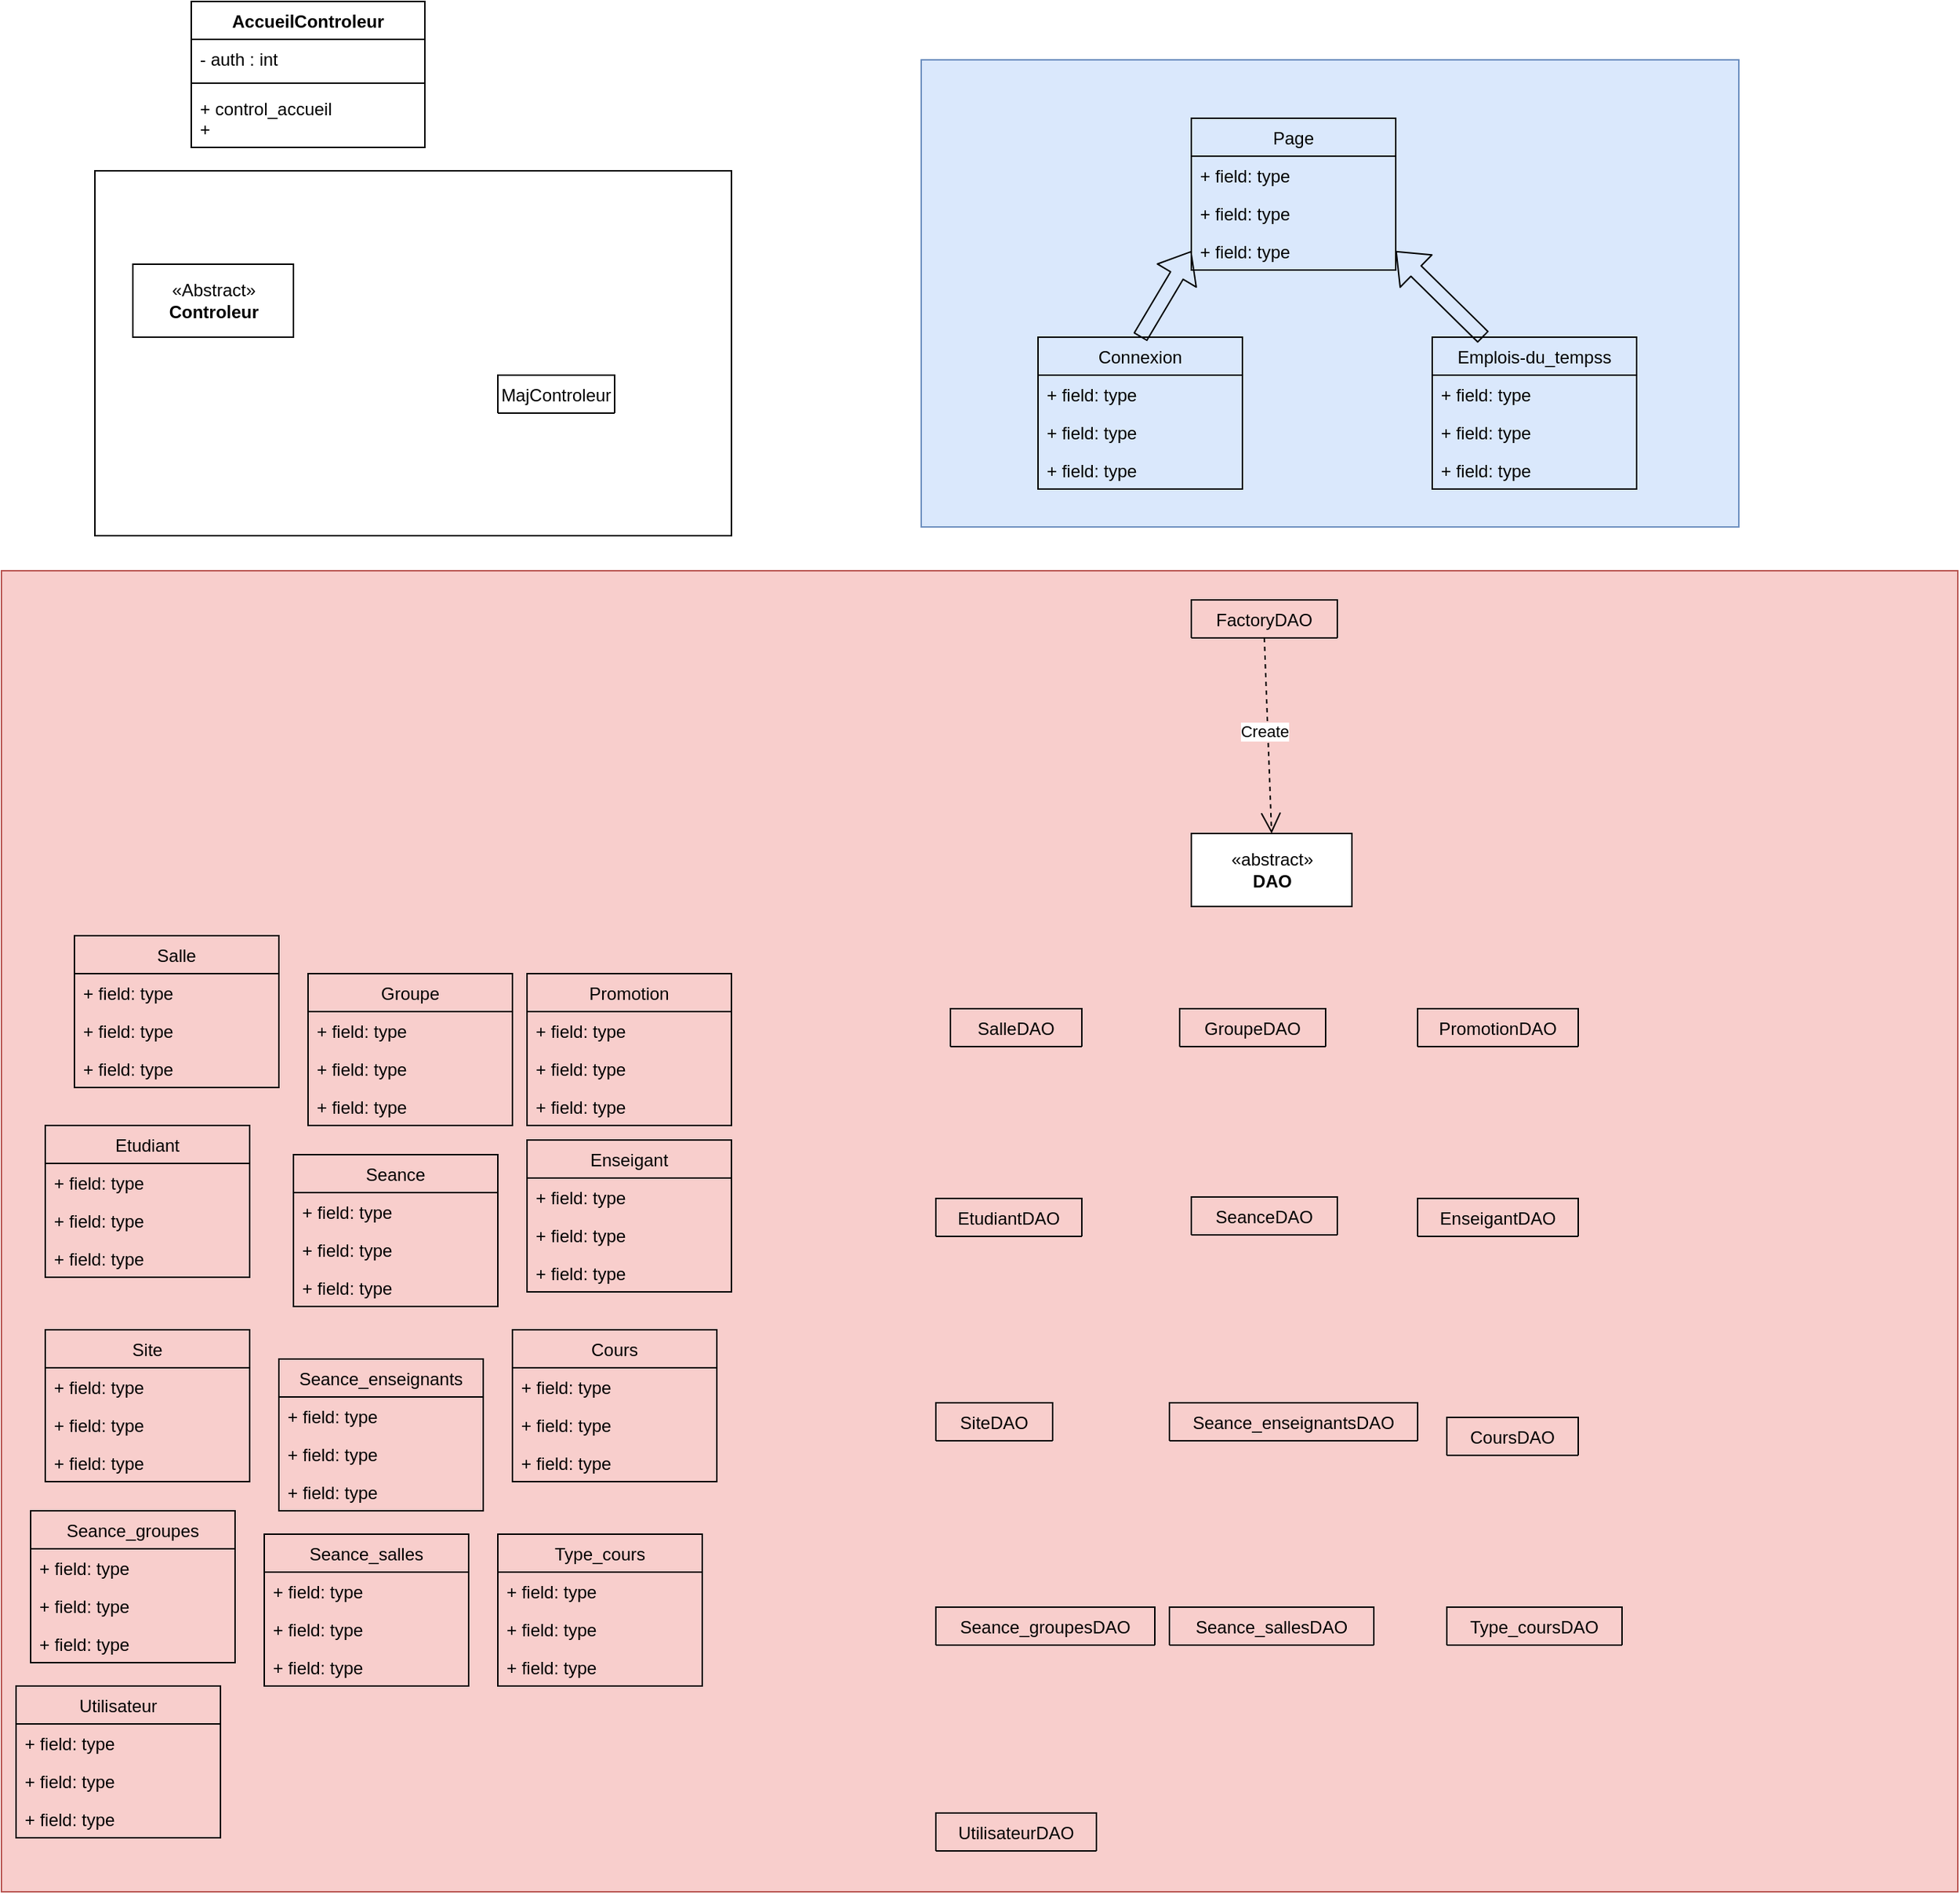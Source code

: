 <mxfile version="13.0.3" type="device"><diagram id="pnpmk6hyXVX3S4UAjopI" name="Page-1"><mxGraphModel dx="1185" dy="1887" grid="1" gridSize="10" guides="1" tooltips="1" connect="1" arrows="1" fold="1" page="1" pageScale="1" pageWidth="827" pageHeight="1169" math="0" shadow="0"><root><mxCell id="0"/><mxCell id="1" parent="0"/><mxCell id="8BWzYGE6WjT0NuHXEnyT-165" value="" style="rounded=0;whiteSpace=wrap;html=1;fillColor=#dae8fc;strokeColor=#6c8ebf;" parent="1" vertex="1"><mxGeometry x="650" y="-660" width="560" height="320" as="geometry"/></mxCell><mxCell id="8BWzYGE6WjT0NuHXEnyT-150" value="" style="rounded=0;whiteSpace=wrap;html=1;" parent="1" vertex="1"><mxGeometry x="84" y="-584" width="436" height="250" as="geometry"/></mxCell><mxCell id="8BWzYGE6WjT0NuHXEnyT-59" value="" style="verticalLabelPosition=bottom;verticalAlign=top;html=1;shape=mxgraph.basic.rect;fillColor2=none;strokeWidth=1;size=20;indent=5;fillColor=#f8cecc;strokeColor=#b85450;" parent="1" vertex="1"><mxGeometry x="20" y="-310" width="1340" height="905" as="geometry"/></mxCell><mxCell id="8BWzYGE6WjT0NuHXEnyT-61" value="SalleDAO" style="swimlane;fontStyle=0;childLayout=stackLayout;horizontal=1;startSize=26;fillColor=none;horizontalStack=0;resizeParent=1;resizeParentMax=0;resizeLast=0;collapsible=1;marginBottom=0;" parent="1" vertex="1" collapsed="1"><mxGeometry x="670" y="-10" width="90" height="26" as="geometry"><mxRectangle x="670" y="-10" width="140" height="104" as="alternateBounds"/></mxGeometry></mxCell><mxCell id="8BWzYGE6WjT0NuHXEnyT-62" value="+ field: type" style="text;strokeColor=none;fillColor=none;align=left;verticalAlign=top;spacingLeft=4;spacingRight=4;overflow=hidden;rotatable=0;points=[[0,0.5],[1,0.5]];portConstraint=eastwest;" parent="8BWzYGE6WjT0NuHXEnyT-61" vertex="1"><mxGeometry y="26" width="90" height="26" as="geometry"/></mxCell><mxCell id="8BWzYGE6WjT0NuHXEnyT-63" value="+ field: type" style="text;strokeColor=none;fillColor=none;align=left;verticalAlign=top;spacingLeft=4;spacingRight=4;overflow=hidden;rotatable=0;points=[[0,0.5],[1,0.5]];portConstraint=eastwest;" parent="8BWzYGE6WjT0NuHXEnyT-61" vertex="1"><mxGeometry y="52" width="90" height="26" as="geometry"/></mxCell><mxCell id="8BWzYGE6WjT0NuHXEnyT-64" value="+ field: type" style="text;strokeColor=none;fillColor=none;align=left;verticalAlign=top;spacingLeft=4;spacingRight=4;overflow=hidden;rotatable=0;points=[[0,0.5],[1,0.5]];portConstraint=eastwest;" parent="8BWzYGE6WjT0NuHXEnyT-61" vertex="1"><mxGeometry y="78" width="90" height="26" as="geometry"/></mxCell><mxCell id="8BWzYGE6WjT0NuHXEnyT-65" value="GroupeDAO" style="swimlane;fontStyle=0;childLayout=stackLayout;horizontal=1;startSize=26;fillColor=none;horizontalStack=0;resizeParent=1;resizeParentMax=0;resizeLast=0;collapsible=1;marginBottom=0;" parent="1" vertex="1" collapsed="1"><mxGeometry x="827" y="-10" width="100" height="26" as="geometry"><mxRectangle x="827" y="-10" width="140" height="104" as="alternateBounds"/></mxGeometry></mxCell><mxCell id="8BWzYGE6WjT0NuHXEnyT-66" value="+ field: type" style="text;strokeColor=none;fillColor=none;align=left;verticalAlign=top;spacingLeft=4;spacingRight=4;overflow=hidden;rotatable=0;points=[[0,0.5],[1,0.5]];portConstraint=eastwest;" parent="8BWzYGE6WjT0NuHXEnyT-65" vertex="1"><mxGeometry y="26" width="100" height="26" as="geometry"/></mxCell><mxCell id="8BWzYGE6WjT0NuHXEnyT-67" value="+ field: type" style="text;strokeColor=none;fillColor=none;align=left;verticalAlign=top;spacingLeft=4;spacingRight=4;overflow=hidden;rotatable=0;points=[[0,0.5],[1,0.5]];portConstraint=eastwest;" parent="8BWzYGE6WjT0NuHXEnyT-65" vertex="1"><mxGeometry y="52" width="100" height="26" as="geometry"/></mxCell><mxCell id="8BWzYGE6WjT0NuHXEnyT-68" value="+ field: type" style="text;strokeColor=none;fillColor=none;align=left;verticalAlign=top;spacingLeft=4;spacingRight=4;overflow=hidden;rotatable=0;points=[[0,0.5],[1,0.5]];portConstraint=eastwest;" parent="8BWzYGE6WjT0NuHXEnyT-65" vertex="1"><mxGeometry y="78" width="100" height="26" as="geometry"/></mxCell><mxCell id="8BWzYGE6WjT0NuHXEnyT-69" value="PromotionDAO" style="swimlane;fontStyle=0;childLayout=stackLayout;horizontal=1;startSize=26;fillColor=none;horizontalStack=0;resizeParent=1;resizeParentMax=0;resizeLast=0;collapsible=1;marginBottom=0;" parent="1" vertex="1" collapsed="1"><mxGeometry x="990" y="-10" width="110" height="26" as="geometry"><mxRectangle x="990" y="-10" width="140" height="104" as="alternateBounds"/></mxGeometry></mxCell><mxCell id="8BWzYGE6WjT0NuHXEnyT-70" value="+ field: type" style="text;strokeColor=none;fillColor=none;align=left;verticalAlign=top;spacingLeft=4;spacingRight=4;overflow=hidden;rotatable=0;points=[[0,0.5],[1,0.5]];portConstraint=eastwest;" parent="8BWzYGE6WjT0NuHXEnyT-69" vertex="1"><mxGeometry y="26" width="110" height="26" as="geometry"/></mxCell><mxCell id="8BWzYGE6WjT0NuHXEnyT-71" value="+ field: type" style="text;strokeColor=none;fillColor=none;align=left;verticalAlign=top;spacingLeft=4;spacingRight=4;overflow=hidden;rotatable=0;points=[[0,0.5],[1,0.5]];portConstraint=eastwest;" parent="8BWzYGE6WjT0NuHXEnyT-69" vertex="1"><mxGeometry y="52" width="110" height="26" as="geometry"/></mxCell><mxCell id="8BWzYGE6WjT0NuHXEnyT-72" value="+ field: type" style="text;strokeColor=none;fillColor=none;align=left;verticalAlign=top;spacingLeft=4;spacingRight=4;overflow=hidden;rotatable=0;points=[[0,0.5],[1,0.5]];portConstraint=eastwest;" parent="8BWzYGE6WjT0NuHXEnyT-69" vertex="1"><mxGeometry y="78" width="110" height="26" as="geometry"/></mxCell><mxCell id="8BWzYGE6WjT0NuHXEnyT-73" value="EtudiantDAO" style="swimlane;fontStyle=0;childLayout=stackLayout;horizontal=1;startSize=26;fillColor=none;horizontalStack=0;resizeParent=1;resizeParentMax=0;resizeLast=0;collapsible=1;marginBottom=0;" parent="1" vertex="1" collapsed="1"><mxGeometry x="660" y="120" width="100" height="26" as="geometry"><mxRectangle x="660" y="120" width="140" height="104" as="alternateBounds"/></mxGeometry></mxCell><mxCell id="8BWzYGE6WjT0NuHXEnyT-74" value="+ field: type" style="text;strokeColor=none;fillColor=none;align=left;verticalAlign=top;spacingLeft=4;spacingRight=4;overflow=hidden;rotatable=0;points=[[0,0.5],[1,0.5]];portConstraint=eastwest;" parent="8BWzYGE6WjT0NuHXEnyT-73" vertex="1"><mxGeometry y="26" width="100" height="26" as="geometry"/></mxCell><mxCell id="8BWzYGE6WjT0NuHXEnyT-75" value="+ field: type" style="text;strokeColor=none;fillColor=none;align=left;verticalAlign=top;spacingLeft=4;spacingRight=4;overflow=hidden;rotatable=0;points=[[0,0.5],[1,0.5]];portConstraint=eastwest;" parent="8BWzYGE6WjT0NuHXEnyT-73" vertex="1"><mxGeometry y="52" width="100" height="26" as="geometry"/></mxCell><mxCell id="8BWzYGE6WjT0NuHXEnyT-76" value="+ field: type" style="text;strokeColor=none;fillColor=none;align=left;verticalAlign=top;spacingLeft=4;spacingRight=4;overflow=hidden;rotatable=0;points=[[0,0.5],[1,0.5]];portConstraint=eastwest;" parent="8BWzYGE6WjT0NuHXEnyT-73" vertex="1"><mxGeometry y="78" width="100" height="26" as="geometry"/></mxCell><mxCell id="8BWzYGE6WjT0NuHXEnyT-81" value="EnseigantDAO" style="swimlane;fontStyle=0;childLayout=stackLayout;horizontal=1;startSize=26;fillColor=none;horizontalStack=0;resizeParent=1;resizeParentMax=0;resizeLast=0;collapsible=1;marginBottom=0;" parent="1" vertex="1" collapsed="1"><mxGeometry x="990" y="120" width="110" height="26" as="geometry"><mxRectangle x="990" y="120" width="140" height="104" as="alternateBounds"/></mxGeometry></mxCell><mxCell id="8BWzYGE6WjT0NuHXEnyT-82" value="+ field: type" style="text;strokeColor=none;fillColor=none;align=left;verticalAlign=top;spacingLeft=4;spacingRight=4;overflow=hidden;rotatable=0;points=[[0,0.5],[1,0.5]];portConstraint=eastwest;" parent="8BWzYGE6WjT0NuHXEnyT-81" vertex="1"><mxGeometry y="26" width="110" height="26" as="geometry"/></mxCell><mxCell id="8BWzYGE6WjT0NuHXEnyT-83" value="+ field: type" style="text;strokeColor=none;fillColor=none;align=left;verticalAlign=top;spacingLeft=4;spacingRight=4;overflow=hidden;rotatable=0;points=[[0,0.5],[1,0.5]];portConstraint=eastwest;" parent="8BWzYGE6WjT0NuHXEnyT-81" vertex="1"><mxGeometry y="52" width="110" height="26" as="geometry"/></mxCell><mxCell id="8BWzYGE6WjT0NuHXEnyT-84" value="+ field: type" style="text;strokeColor=none;fillColor=none;align=left;verticalAlign=top;spacingLeft=4;spacingRight=4;overflow=hidden;rotatable=0;points=[[0,0.5],[1,0.5]];portConstraint=eastwest;" parent="8BWzYGE6WjT0NuHXEnyT-81" vertex="1"><mxGeometry y="78" width="110" height="26" as="geometry"/></mxCell><mxCell id="8BWzYGE6WjT0NuHXEnyT-85" value="SiteDAO" style="swimlane;fontStyle=0;childLayout=stackLayout;horizontal=1;startSize=26;fillColor=none;horizontalStack=0;resizeParent=1;resizeParentMax=0;resizeLast=0;collapsible=1;marginBottom=0;" parent="1" vertex="1" collapsed="1"><mxGeometry x="660" y="260" width="80" height="26" as="geometry"><mxRectangle x="660" y="260" width="140" height="104" as="alternateBounds"/></mxGeometry></mxCell><mxCell id="8BWzYGE6WjT0NuHXEnyT-86" value="+ field: type" style="text;strokeColor=none;fillColor=none;align=left;verticalAlign=top;spacingLeft=4;spacingRight=4;overflow=hidden;rotatable=0;points=[[0,0.5],[1,0.5]];portConstraint=eastwest;" parent="8BWzYGE6WjT0NuHXEnyT-85" vertex="1"><mxGeometry y="26" width="80" height="26" as="geometry"/></mxCell><mxCell id="8BWzYGE6WjT0NuHXEnyT-87" value="+ field: type" style="text;strokeColor=none;fillColor=none;align=left;verticalAlign=top;spacingLeft=4;spacingRight=4;overflow=hidden;rotatable=0;points=[[0,0.5],[1,0.5]];portConstraint=eastwest;" parent="8BWzYGE6WjT0NuHXEnyT-85" vertex="1"><mxGeometry y="52" width="80" height="26" as="geometry"/></mxCell><mxCell id="8BWzYGE6WjT0NuHXEnyT-88" value="+ field: type" style="text;strokeColor=none;fillColor=none;align=left;verticalAlign=top;spacingLeft=4;spacingRight=4;overflow=hidden;rotatable=0;points=[[0,0.5],[1,0.5]];portConstraint=eastwest;" parent="8BWzYGE6WjT0NuHXEnyT-85" vertex="1"><mxGeometry y="78" width="80" height="26" as="geometry"/></mxCell><mxCell id="8BWzYGE6WjT0NuHXEnyT-89" value="Seance_enseignantsDAO" style="swimlane;fontStyle=0;childLayout=stackLayout;horizontal=1;startSize=26;fillColor=none;horizontalStack=0;resizeParent=1;resizeParentMax=0;resizeLast=0;collapsible=1;marginBottom=0;" parent="1" vertex="1" collapsed="1"><mxGeometry x="820" y="260" width="170" height="26" as="geometry"><mxRectangle x="820" y="260" width="140" height="104" as="alternateBounds"/></mxGeometry></mxCell><mxCell id="8BWzYGE6WjT0NuHXEnyT-90" value="+ field: type" style="text;strokeColor=none;fillColor=none;align=left;verticalAlign=top;spacingLeft=4;spacingRight=4;overflow=hidden;rotatable=0;points=[[0,0.5],[1,0.5]];portConstraint=eastwest;" parent="8BWzYGE6WjT0NuHXEnyT-89" vertex="1"><mxGeometry y="26" width="170" height="26" as="geometry"/></mxCell><mxCell id="8BWzYGE6WjT0NuHXEnyT-91" value="+ field: type" style="text;strokeColor=none;fillColor=none;align=left;verticalAlign=top;spacingLeft=4;spacingRight=4;overflow=hidden;rotatable=0;points=[[0,0.5],[1,0.5]];portConstraint=eastwest;" parent="8BWzYGE6WjT0NuHXEnyT-89" vertex="1"><mxGeometry y="52" width="170" height="26" as="geometry"/></mxCell><mxCell id="8BWzYGE6WjT0NuHXEnyT-92" value="+ field: type" style="text;strokeColor=none;fillColor=none;align=left;verticalAlign=top;spacingLeft=4;spacingRight=4;overflow=hidden;rotatable=0;points=[[0,0.5],[1,0.5]];portConstraint=eastwest;" parent="8BWzYGE6WjT0NuHXEnyT-89" vertex="1"><mxGeometry y="78" width="170" height="26" as="geometry"/></mxCell><mxCell id="8BWzYGE6WjT0NuHXEnyT-93" value="CoursDAO" style="swimlane;fontStyle=0;childLayout=stackLayout;horizontal=1;startSize=26;fillColor=none;horizontalStack=0;resizeParent=1;resizeParentMax=0;resizeLast=0;collapsible=1;marginBottom=0;" parent="1" vertex="1" collapsed="1"><mxGeometry x="1010" y="270" width="90" height="26" as="geometry"><mxRectangle x="1010" y="270" width="140" height="104" as="alternateBounds"/></mxGeometry></mxCell><mxCell id="8BWzYGE6WjT0NuHXEnyT-94" value="+ field: type" style="text;strokeColor=none;fillColor=none;align=left;verticalAlign=top;spacingLeft=4;spacingRight=4;overflow=hidden;rotatable=0;points=[[0,0.5],[1,0.5]];portConstraint=eastwest;" parent="8BWzYGE6WjT0NuHXEnyT-93" vertex="1"><mxGeometry y="26" width="90" height="26" as="geometry"/></mxCell><mxCell id="8BWzYGE6WjT0NuHXEnyT-95" value="+ field: type" style="text;strokeColor=none;fillColor=none;align=left;verticalAlign=top;spacingLeft=4;spacingRight=4;overflow=hidden;rotatable=0;points=[[0,0.5],[1,0.5]];portConstraint=eastwest;" parent="8BWzYGE6WjT0NuHXEnyT-93" vertex="1"><mxGeometry y="52" width="90" height="26" as="geometry"/></mxCell><mxCell id="8BWzYGE6WjT0NuHXEnyT-96" value="+ field: type" style="text;strokeColor=none;fillColor=none;align=left;verticalAlign=top;spacingLeft=4;spacingRight=4;overflow=hidden;rotatable=0;points=[[0,0.5],[1,0.5]];portConstraint=eastwest;" parent="8BWzYGE6WjT0NuHXEnyT-93" vertex="1"><mxGeometry y="78" width="90" height="26" as="geometry"/></mxCell><mxCell id="8BWzYGE6WjT0NuHXEnyT-97" value="Seance_groupesDAO" style="swimlane;fontStyle=0;childLayout=stackLayout;horizontal=1;startSize=26;fillColor=none;horizontalStack=0;resizeParent=1;resizeParentMax=0;resizeLast=0;collapsible=1;marginBottom=0;" parent="1" vertex="1" collapsed="1"><mxGeometry x="660" y="400" width="150" height="26" as="geometry"><mxRectangle x="660" y="400" width="140" height="104" as="alternateBounds"/></mxGeometry></mxCell><mxCell id="8BWzYGE6WjT0NuHXEnyT-98" value="+ field: type" style="text;strokeColor=none;fillColor=none;align=left;verticalAlign=top;spacingLeft=4;spacingRight=4;overflow=hidden;rotatable=0;points=[[0,0.5],[1,0.5]];portConstraint=eastwest;" parent="8BWzYGE6WjT0NuHXEnyT-97" vertex="1"><mxGeometry y="26" width="150" height="26" as="geometry"/></mxCell><mxCell id="8BWzYGE6WjT0NuHXEnyT-99" value="+ field: type" style="text;strokeColor=none;fillColor=none;align=left;verticalAlign=top;spacingLeft=4;spacingRight=4;overflow=hidden;rotatable=0;points=[[0,0.5],[1,0.5]];portConstraint=eastwest;" parent="8BWzYGE6WjT0NuHXEnyT-97" vertex="1"><mxGeometry y="52" width="150" height="26" as="geometry"/></mxCell><mxCell id="8BWzYGE6WjT0NuHXEnyT-100" value="+ field: type" style="text;strokeColor=none;fillColor=none;align=left;verticalAlign=top;spacingLeft=4;spacingRight=4;overflow=hidden;rotatable=0;points=[[0,0.5],[1,0.5]];portConstraint=eastwest;" parent="8BWzYGE6WjT0NuHXEnyT-97" vertex="1"><mxGeometry y="78" width="150" height="26" as="geometry"/></mxCell><mxCell id="8BWzYGE6WjT0NuHXEnyT-101" value="Seance_sallesDAO" style="swimlane;fontStyle=0;childLayout=stackLayout;horizontal=1;startSize=26;fillColor=none;horizontalStack=0;resizeParent=1;resizeParentMax=0;resizeLast=0;collapsible=1;marginBottom=0;" parent="1" vertex="1" collapsed="1"><mxGeometry x="820" y="400" width="140" height="26" as="geometry"><mxRectangle x="820" y="400" width="140" height="104" as="alternateBounds"/></mxGeometry></mxCell><mxCell id="8BWzYGE6WjT0NuHXEnyT-102" value="+ field: type" style="text;strokeColor=none;fillColor=none;align=left;verticalAlign=top;spacingLeft=4;spacingRight=4;overflow=hidden;rotatable=0;points=[[0,0.5],[1,0.5]];portConstraint=eastwest;" parent="8BWzYGE6WjT0NuHXEnyT-101" vertex="1"><mxGeometry y="26" width="140" height="26" as="geometry"/></mxCell><mxCell id="8BWzYGE6WjT0NuHXEnyT-103" value="+ field: type" style="text;strokeColor=none;fillColor=none;align=left;verticalAlign=top;spacingLeft=4;spacingRight=4;overflow=hidden;rotatable=0;points=[[0,0.5],[1,0.5]];portConstraint=eastwest;" parent="8BWzYGE6WjT0NuHXEnyT-101" vertex="1"><mxGeometry y="52" width="140" height="26" as="geometry"/></mxCell><mxCell id="8BWzYGE6WjT0NuHXEnyT-104" value="+ field: type" style="text;strokeColor=none;fillColor=none;align=left;verticalAlign=top;spacingLeft=4;spacingRight=4;overflow=hidden;rotatable=0;points=[[0,0.5],[1,0.5]];portConstraint=eastwest;" parent="8BWzYGE6WjT0NuHXEnyT-101" vertex="1"><mxGeometry y="78" width="140" height="26" as="geometry"/></mxCell><mxCell id="8BWzYGE6WjT0NuHXEnyT-105" value="Type_coursDAO" style="swimlane;fontStyle=0;childLayout=stackLayout;horizontal=1;startSize=26;fillColor=none;horizontalStack=0;resizeParent=1;resizeParentMax=0;resizeLast=0;collapsible=1;marginBottom=0;" parent="1" vertex="1" collapsed="1"><mxGeometry x="1010" y="400" width="120" height="26" as="geometry"><mxRectangle x="1010" y="400" width="140" height="104" as="alternateBounds"/></mxGeometry></mxCell><mxCell id="8BWzYGE6WjT0NuHXEnyT-106" value="+ field: type" style="text;strokeColor=none;fillColor=none;align=left;verticalAlign=top;spacingLeft=4;spacingRight=4;overflow=hidden;rotatable=0;points=[[0,0.5],[1,0.5]];portConstraint=eastwest;" parent="8BWzYGE6WjT0NuHXEnyT-105" vertex="1"><mxGeometry y="26" width="120" height="26" as="geometry"/></mxCell><mxCell id="8BWzYGE6WjT0NuHXEnyT-107" value="+ field: type" style="text;strokeColor=none;fillColor=none;align=left;verticalAlign=top;spacingLeft=4;spacingRight=4;overflow=hidden;rotatable=0;points=[[0,0.5],[1,0.5]];portConstraint=eastwest;" parent="8BWzYGE6WjT0NuHXEnyT-105" vertex="1"><mxGeometry y="52" width="120" height="26" as="geometry"/></mxCell><mxCell id="8BWzYGE6WjT0NuHXEnyT-108" value="+ field: type" style="text;strokeColor=none;fillColor=none;align=left;verticalAlign=top;spacingLeft=4;spacingRight=4;overflow=hidden;rotatable=0;points=[[0,0.5],[1,0.5]];portConstraint=eastwest;" parent="8BWzYGE6WjT0NuHXEnyT-105" vertex="1"><mxGeometry y="78" width="120" height="26" as="geometry"/></mxCell><mxCell id="8BWzYGE6WjT0NuHXEnyT-109" value="UtilisateurDAO" style="swimlane;fontStyle=0;childLayout=stackLayout;horizontal=1;startSize=26;fillColor=none;horizontalStack=0;resizeParent=1;resizeParentMax=0;resizeLast=0;collapsible=1;marginBottom=0;" parent="1" vertex="1" collapsed="1"><mxGeometry x="660" y="541" width="110" height="26" as="geometry"><mxRectangle x="660" y="541" width="140" height="104" as="alternateBounds"/></mxGeometry></mxCell><mxCell id="8BWzYGE6WjT0NuHXEnyT-110" value="+ field: type" style="text;strokeColor=none;fillColor=none;align=left;verticalAlign=top;spacingLeft=4;spacingRight=4;overflow=hidden;rotatable=0;points=[[0,0.5],[1,0.5]];portConstraint=eastwest;" parent="8BWzYGE6WjT0NuHXEnyT-109" vertex="1"><mxGeometry y="26" width="110" height="26" as="geometry"/></mxCell><mxCell id="8BWzYGE6WjT0NuHXEnyT-111" value="+ field: type" style="text;strokeColor=none;fillColor=none;align=left;verticalAlign=top;spacingLeft=4;spacingRight=4;overflow=hidden;rotatable=0;points=[[0,0.5],[1,0.5]];portConstraint=eastwest;" parent="8BWzYGE6WjT0NuHXEnyT-109" vertex="1"><mxGeometry y="52" width="110" height="26" as="geometry"/></mxCell><mxCell id="8BWzYGE6WjT0NuHXEnyT-112" value="+ field: type" style="text;strokeColor=none;fillColor=none;align=left;verticalAlign=top;spacingLeft=4;spacingRight=4;overflow=hidden;rotatable=0;points=[[0,0.5],[1,0.5]];portConstraint=eastwest;" parent="8BWzYGE6WjT0NuHXEnyT-109" vertex="1"><mxGeometry y="78" width="110" height="26" as="geometry"/></mxCell><mxCell id="8BWzYGE6WjT0NuHXEnyT-113" value="«abstract»&lt;br&gt;&lt;b&gt;DAO&lt;/b&gt;" style="html=1;" parent="1" vertex="1"><mxGeometry x="835" y="-130" width="110" height="50" as="geometry"/></mxCell><mxCell id="8BWzYGE6WjT0NuHXEnyT-131" value="FactoryDAO" style="swimlane;fontStyle=0;childLayout=stackLayout;horizontal=1;startSize=26;fillColor=none;horizontalStack=0;resizeParent=1;resizeParentMax=0;resizeLast=0;collapsible=1;marginBottom=0;" parent="1" vertex="1" collapsed="1"><mxGeometry x="835" y="-290" width="100" height="26" as="geometry"><mxRectangle x="835" y="-290" width="140" height="104" as="alternateBounds"/></mxGeometry></mxCell><mxCell id="8BWzYGE6WjT0NuHXEnyT-132" value="+ field: type" style="text;strokeColor=none;fillColor=none;align=left;verticalAlign=top;spacingLeft=4;spacingRight=4;overflow=hidden;rotatable=0;points=[[0,0.5],[1,0.5]];portConstraint=eastwest;" parent="8BWzYGE6WjT0NuHXEnyT-131" vertex="1"><mxGeometry y="26" width="100" height="26" as="geometry"/></mxCell><mxCell id="8BWzYGE6WjT0NuHXEnyT-133" value="+ field: type" style="text;strokeColor=none;fillColor=none;align=left;verticalAlign=top;spacingLeft=4;spacingRight=4;overflow=hidden;rotatable=0;points=[[0,0.5],[1,0.5]];portConstraint=eastwest;" parent="8BWzYGE6WjT0NuHXEnyT-131" vertex="1"><mxGeometry y="52" width="100" height="26" as="geometry"/></mxCell><mxCell id="8BWzYGE6WjT0NuHXEnyT-134" value="+ field: type" style="text;strokeColor=none;fillColor=none;align=left;verticalAlign=top;spacingLeft=4;spacingRight=4;overflow=hidden;rotatable=0;points=[[0,0.5],[1,0.5]];portConstraint=eastwest;" parent="8BWzYGE6WjT0NuHXEnyT-131" vertex="1"><mxGeometry y="78" width="100" height="26" as="geometry"/></mxCell><mxCell id="8BWzYGE6WjT0NuHXEnyT-135" value="Create" style="endArrow=open;endSize=12;dashed=1;html=1;entryX=0.5;entryY=0;entryDx=0;entryDy=0;exitX=0.5;exitY=1;exitDx=0;exitDy=0;" parent="1" source="8BWzYGE6WjT0NuHXEnyT-131" target="8BWzYGE6WjT0NuHXEnyT-113" edge="1"><mxGeometry x="-0.046" y="-2" width="160" relative="1" as="geometry"><mxPoint x="740" y="-250" as="sourcePoint"/><mxPoint x="900" y="-250" as="targetPoint"/><mxPoint as="offset"/></mxGeometry></mxCell><mxCell id="8BWzYGE6WjT0NuHXEnyT-1" value="Etudiant" style="swimlane;fontStyle=0;childLayout=stackLayout;horizontal=1;startSize=26;fillColor=none;horizontalStack=0;resizeParent=1;resizeParentMax=0;resizeLast=0;collapsible=1;marginBottom=0;" parent="1" vertex="1"><mxGeometry x="50" y="70" width="140" height="104" as="geometry"/></mxCell><mxCell id="8BWzYGE6WjT0NuHXEnyT-2" value="+ field: type" style="text;strokeColor=none;fillColor=none;align=left;verticalAlign=top;spacingLeft=4;spacingRight=4;overflow=hidden;rotatable=0;points=[[0,0.5],[1,0.5]];portConstraint=eastwest;" parent="8BWzYGE6WjT0NuHXEnyT-1" vertex="1"><mxGeometry y="26" width="140" height="26" as="geometry"/></mxCell><mxCell id="8BWzYGE6WjT0NuHXEnyT-3" value="+ field: type" style="text;strokeColor=none;fillColor=none;align=left;verticalAlign=top;spacingLeft=4;spacingRight=4;overflow=hidden;rotatable=0;points=[[0,0.5],[1,0.5]];portConstraint=eastwest;" parent="8BWzYGE6WjT0NuHXEnyT-1" vertex="1"><mxGeometry y="52" width="140" height="26" as="geometry"/></mxCell><mxCell id="8BWzYGE6WjT0NuHXEnyT-4" value="+ field: type" style="text;strokeColor=none;fillColor=none;align=left;verticalAlign=top;spacingLeft=4;spacingRight=4;overflow=hidden;rotatable=0;points=[[0,0.5],[1,0.5]];portConstraint=eastwest;" parent="8BWzYGE6WjT0NuHXEnyT-1" vertex="1"><mxGeometry y="78" width="140" height="26" as="geometry"/></mxCell><mxCell id="8BWzYGE6WjT0NuHXEnyT-21" value="Groupe" style="swimlane;fontStyle=0;childLayout=stackLayout;horizontal=1;startSize=26;fillColor=none;horizontalStack=0;resizeParent=1;resizeParentMax=0;resizeLast=0;collapsible=1;marginBottom=0;" parent="1" vertex="1"><mxGeometry x="230" y="-34" width="140" height="104" as="geometry"/></mxCell><mxCell id="8BWzYGE6WjT0NuHXEnyT-22" value="+ field: type" style="text;strokeColor=none;fillColor=none;align=left;verticalAlign=top;spacingLeft=4;spacingRight=4;overflow=hidden;rotatable=0;points=[[0,0.5],[1,0.5]];portConstraint=eastwest;" parent="8BWzYGE6WjT0NuHXEnyT-21" vertex="1"><mxGeometry y="26" width="140" height="26" as="geometry"/></mxCell><mxCell id="8BWzYGE6WjT0NuHXEnyT-23" value="+ field: type" style="text;strokeColor=none;fillColor=none;align=left;verticalAlign=top;spacingLeft=4;spacingRight=4;overflow=hidden;rotatable=0;points=[[0,0.5],[1,0.5]];portConstraint=eastwest;" parent="8BWzYGE6WjT0NuHXEnyT-21" vertex="1"><mxGeometry y="52" width="140" height="26" as="geometry"/></mxCell><mxCell id="8BWzYGE6WjT0NuHXEnyT-24" value="+ field: type" style="text;strokeColor=none;fillColor=none;align=left;verticalAlign=top;spacingLeft=4;spacingRight=4;overflow=hidden;rotatable=0;points=[[0,0.5],[1,0.5]];portConstraint=eastwest;" parent="8BWzYGE6WjT0NuHXEnyT-21" vertex="1"><mxGeometry y="78" width="140" height="26" as="geometry"/></mxCell><mxCell id="8BWzYGE6WjT0NuHXEnyT-25" value="Promotion" style="swimlane;fontStyle=0;childLayout=stackLayout;horizontal=1;startSize=26;fillColor=none;horizontalStack=0;resizeParent=1;resizeParentMax=0;resizeLast=0;collapsible=1;marginBottom=0;" parent="1" vertex="1"><mxGeometry x="380" y="-34" width="140" height="104" as="geometry"/></mxCell><mxCell id="8BWzYGE6WjT0NuHXEnyT-26" value="+ field: type" style="text;strokeColor=none;fillColor=none;align=left;verticalAlign=top;spacingLeft=4;spacingRight=4;overflow=hidden;rotatable=0;points=[[0,0.5],[1,0.5]];portConstraint=eastwest;" parent="8BWzYGE6WjT0NuHXEnyT-25" vertex="1"><mxGeometry y="26" width="140" height="26" as="geometry"/></mxCell><mxCell id="8BWzYGE6WjT0NuHXEnyT-27" value="+ field: type" style="text;strokeColor=none;fillColor=none;align=left;verticalAlign=top;spacingLeft=4;spacingRight=4;overflow=hidden;rotatable=0;points=[[0,0.5],[1,0.5]];portConstraint=eastwest;" parent="8BWzYGE6WjT0NuHXEnyT-25" vertex="1"><mxGeometry y="52" width="140" height="26" as="geometry"/></mxCell><mxCell id="8BWzYGE6WjT0NuHXEnyT-28" value="+ field: type" style="text;strokeColor=none;fillColor=none;align=left;verticalAlign=top;spacingLeft=4;spacingRight=4;overflow=hidden;rotatable=0;points=[[0,0.5],[1,0.5]];portConstraint=eastwest;" parent="8BWzYGE6WjT0NuHXEnyT-25" vertex="1"><mxGeometry y="78" width="140" height="26" as="geometry"/></mxCell><mxCell id="8BWzYGE6WjT0NuHXEnyT-29" value="Salle" style="swimlane;fontStyle=0;childLayout=stackLayout;horizontal=1;startSize=26;fillColor=none;horizontalStack=0;resizeParent=1;resizeParentMax=0;resizeLast=0;collapsible=1;marginBottom=0;" parent="1" vertex="1"><mxGeometry x="70" y="-60" width="140" height="104" as="geometry"/></mxCell><mxCell id="8BWzYGE6WjT0NuHXEnyT-30" value="+ field: type" style="text;strokeColor=none;fillColor=none;align=left;verticalAlign=top;spacingLeft=4;spacingRight=4;overflow=hidden;rotatable=0;points=[[0,0.5],[1,0.5]];portConstraint=eastwest;" parent="8BWzYGE6WjT0NuHXEnyT-29" vertex="1"><mxGeometry y="26" width="140" height="26" as="geometry"/></mxCell><mxCell id="8BWzYGE6WjT0NuHXEnyT-31" value="+ field: type" style="text;strokeColor=none;fillColor=none;align=left;verticalAlign=top;spacingLeft=4;spacingRight=4;overflow=hidden;rotatable=0;points=[[0,0.5],[1,0.5]];portConstraint=eastwest;" parent="8BWzYGE6WjT0NuHXEnyT-29" vertex="1"><mxGeometry y="52" width="140" height="26" as="geometry"/></mxCell><mxCell id="8BWzYGE6WjT0NuHXEnyT-32" value="+ field: type" style="text;strokeColor=none;fillColor=none;align=left;verticalAlign=top;spacingLeft=4;spacingRight=4;overflow=hidden;rotatable=0;points=[[0,0.5],[1,0.5]];portConstraint=eastwest;" parent="8BWzYGE6WjT0NuHXEnyT-29" vertex="1"><mxGeometry y="78" width="140" height="26" as="geometry"/></mxCell><mxCell id="8BWzYGE6WjT0NuHXEnyT-13" value="Enseigant" style="swimlane;fontStyle=0;childLayout=stackLayout;horizontal=1;startSize=26;fillColor=none;horizontalStack=0;resizeParent=1;resizeParentMax=0;resizeLast=0;collapsible=1;marginBottom=0;" parent="1" vertex="1"><mxGeometry x="380" y="80" width="140" height="104" as="geometry"/></mxCell><mxCell id="8BWzYGE6WjT0NuHXEnyT-14" value="+ field: type" style="text;strokeColor=none;fillColor=none;align=left;verticalAlign=top;spacingLeft=4;spacingRight=4;overflow=hidden;rotatable=0;points=[[0,0.5],[1,0.5]];portConstraint=eastwest;" parent="8BWzYGE6WjT0NuHXEnyT-13" vertex="1"><mxGeometry y="26" width="140" height="26" as="geometry"/></mxCell><mxCell id="8BWzYGE6WjT0NuHXEnyT-15" value="+ field: type" style="text;strokeColor=none;fillColor=none;align=left;verticalAlign=top;spacingLeft=4;spacingRight=4;overflow=hidden;rotatable=0;points=[[0,0.5],[1,0.5]];portConstraint=eastwest;" parent="8BWzYGE6WjT0NuHXEnyT-13" vertex="1"><mxGeometry y="52" width="140" height="26" as="geometry"/></mxCell><mxCell id="8BWzYGE6WjT0NuHXEnyT-16" value="+ field: type" style="text;strokeColor=none;fillColor=none;align=left;verticalAlign=top;spacingLeft=4;spacingRight=4;overflow=hidden;rotatable=0;points=[[0,0.5],[1,0.5]];portConstraint=eastwest;" parent="8BWzYGE6WjT0NuHXEnyT-13" vertex="1"><mxGeometry y="78" width="140" height="26" as="geometry"/></mxCell><mxCell id="8BWzYGE6WjT0NuHXEnyT-33" value="Seance" style="swimlane;fontStyle=0;childLayout=stackLayout;horizontal=1;startSize=26;fillColor=none;horizontalStack=0;resizeParent=1;resizeParentMax=0;resizeLast=0;collapsible=1;marginBottom=0;" parent="1" vertex="1"><mxGeometry x="220" y="90" width="140" height="104" as="geometry"/></mxCell><mxCell id="8BWzYGE6WjT0NuHXEnyT-34" value="+ field: type" style="text;strokeColor=none;fillColor=none;align=left;verticalAlign=top;spacingLeft=4;spacingRight=4;overflow=hidden;rotatable=0;points=[[0,0.5],[1,0.5]];portConstraint=eastwest;" parent="8BWzYGE6WjT0NuHXEnyT-33" vertex="1"><mxGeometry y="26" width="140" height="26" as="geometry"/></mxCell><mxCell id="8BWzYGE6WjT0NuHXEnyT-35" value="+ field: type" style="text;strokeColor=none;fillColor=none;align=left;verticalAlign=top;spacingLeft=4;spacingRight=4;overflow=hidden;rotatable=0;points=[[0,0.5],[1,0.5]];portConstraint=eastwest;" parent="8BWzYGE6WjT0NuHXEnyT-33" vertex="1"><mxGeometry y="52" width="140" height="26" as="geometry"/></mxCell><mxCell id="8BWzYGE6WjT0NuHXEnyT-36" value="+ field: type" style="text;strokeColor=none;fillColor=none;align=left;verticalAlign=top;spacingLeft=4;spacingRight=4;overflow=hidden;rotatable=0;points=[[0,0.5],[1,0.5]];portConstraint=eastwest;" parent="8BWzYGE6WjT0NuHXEnyT-33" vertex="1"><mxGeometry y="78" width="140" height="26" as="geometry"/></mxCell><mxCell id="8BWzYGE6WjT0NuHXEnyT-37" value="Seance_enseignants" style="swimlane;fontStyle=0;childLayout=stackLayout;horizontal=1;startSize=26;fillColor=none;horizontalStack=0;resizeParent=1;resizeParentMax=0;resizeLast=0;collapsible=1;marginBottom=0;" parent="1" vertex="1"><mxGeometry x="210" y="230" width="140" height="104" as="geometry"/></mxCell><mxCell id="8BWzYGE6WjT0NuHXEnyT-38" value="+ field: type" style="text;strokeColor=none;fillColor=none;align=left;verticalAlign=top;spacingLeft=4;spacingRight=4;overflow=hidden;rotatable=0;points=[[0,0.5],[1,0.5]];portConstraint=eastwest;" parent="8BWzYGE6WjT0NuHXEnyT-37" vertex="1"><mxGeometry y="26" width="140" height="26" as="geometry"/></mxCell><mxCell id="8BWzYGE6WjT0NuHXEnyT-39" value="+ field: type" style="text;strokeColor=none;fillColor=none;align=left;verticalAlign=top;spacingLeft=4;spacingRight=4;overflow=hidden;rotatable=0;points=[[0,0.5],[1,0.5]];portConstraint=eastwest;" parent="8BWzYGE6WjT0NuHXEnyT-37" vertex="1"><mxGeometry y="52" width="140" height="26" as="geometry"/></mxCell><mxCell id="8BWzYGE6WjT0NuHXEnyT-40" value="+ field: type" style="text;strokeColor=none;fillColor=none;align=left;verticalAlign=top;spacingLeft=4;spacingRight=4;overflow=hidden;rotatable=0;points=[[0,0.5],[1,0.5]];portConstraint=eastwest;" parent="8BWzYGE6WjT0NuHXEnyT-37" vertex="1"><mxGeometry y="78" width="140" height="26" as="geometry"/></mxCell><mxCell id="8BWzYGE6WjT0NuHXEnyT-9" value="Site" style="swimlane;fontStyle=0;childLayout=stackLayout;horizontal=1;startSize=26;fillColor=none;horizontalStack=0;resizeParent=1;resizeParentMax=0;resizeLast=0;collapsible=1;marginBottom=0;" parent="1" vertex="1"><mxGeometry x="50" y="210" width="140" height="104" as="geometry"/></mxCell><mxCell id="8BWzYGE6WjT0NuHXEnyT-10" value="+ field: type" style="text;strokeColor=none;fillColor=none;align=left;verticalAlign=top;spacingLeft=4;spacingRight=4;overflow=hidden;rotatable=0;points=[[0,0.5],[1,0.5]];portConstraint=eastwest;" parent="8BWzYGE6WjT0NuHXEnyT-9" vertex="1"><mxGeometry y="26" width="140" height="26" as="geometry"/></mxCell><mxCell id="8BWzYGE6WjT0NuHXEnyT-11" value="+ field: type" style="text;strokeColor=none;fillColor=none;align=left;verticalAlign=top;spacingLeft=4;spacingRight=4;overflow=hidden;rotatable=0;points=[[0,0.5],[1,0.5]];portConstraint=eastwest;" parent="8BWzYGE6WjT0NuHXEnyT-9" vertex="1"><mxGeometry y="52" width="140" height="26" as="geometry"/></mxCell><mxCell id="8BWzYGE6WjT0NuHXEnyT-12" value="+ field: type" style="text;strokeColor=none;fillColor=none;align=left;verticalAlign=top;spacingLeft=4;spacingRight=4;overflow=hidden;rotatable=0;points=[[0,0.5],[1,0.5]];portConstraint=eastwest;" parent="8BWzYGE6WjT0NuHXEnyT-9" vertex="1"><mxGeometry y="78" width="140" height="26" as="geometry"/></mxCell><mxCell id="8BWzYGE6WjT0NuHXEnyT-17" value="Cours" style="swimlane;fontStyle=0;childLayout=stackLayout;horizontal=1;startSize=26;fillColor=none;horizontalStack=0;resizeParent=1;resizeParentMax=0;resizeLast=0;collapsible=1;marginBottom=0;" parent="1" vertex="1"><mxGeometry x="370" y="210" width="140" height="104" as="geometry"/></mxCell><mxCell id="8BWzYGE6WjT0NuHXEnyT-18" value="+ field: type" style="text;strokeColor=none;fillColor=none;align=left;verticalAlign=top;spacingLeft=4;spacingRight=4;overflow=hidden;rotatable=0;points=[[0,0.5],[1,0.5]];portConstraint=eastwest;" parent="8BWzYGE6WjT0NuHXEnyT-17" vertex="1"><mxGeometry y="26" width="140" height="26" as="geometry"/></mxCell><mxCell id="8BWzYGE6WjT0NuHXEnyT-19" value="+ field: type" style="text;strokeColor=none;fillColor=none;align=left;verticalAlign=top;spacingLeft=4;spacingRight=4;overflow=hidden;rotatable=0;points=[[0,0.5],[1,0.5]];portConstraint=eastwest;" parent="8BWzYGE6WjT0NuHXEnyT-17" vertex="1"><mxGeometry y="52" width="140" height="26" as="geometry"/></mxCell><mxCell id="8BWzYGE6WjT0NuHXEnyT-20" value="+ field: type" style="text;strokeColor=none;fillColor=none;align=left;verticalAlign=top;spacingLeft=4;spacingRight=4;overflow=hidden;rotatable=0;points=[[0,0.5],[1,0.5]];portConstraint=eastwest;" parent="8BWzYGE6WjT0NuHXEnyT-17" vertex="1"><mxGeometry y="78" width="140" height="26" as="geometry"/></mxCell><mxCell id="8BWzYGE6WjT0NuHXEnyT-41" value="Seance_groupes" style="swimlane;fontStyle=0;childLayout=stackLayout;horizontal=1;startSize=26;fillColor=none;horizontalStack=0;resizeParent=1;resizeParentMax=0;resizeLast=0;collapsible=1;marginBottom=0;" parent="1" vertex="1"><mxGeometry x="40" y="334" width="140" height="104" as="geometry"/></mxCell><mxCell id="8BWzYGE6WjT0NuHXEnyT-42" value="+ field: type" style="text;strokeColor=none;fillColor=none;align=left;verticalAlign=top;spacingLeft=4;spacingRight=4;overflow=hidden;rotatable=0;points=[[0,0.5],[1,0.5]];portConstraint=eastwest;" parent="8BWzYGE6WjT0NuHXEnyT-41" vertex="1"><mxGeometry y="26" width="140" height="26" as="geometry"/></mxCell><mxCell id="8BWzYGE6WjT0NuHXEnyT-43" value="+ field: type" style="text;strokeColor=none;fillColor=none;align=left;verticalAlign=top;spacingLeft=4;spacingRight=4;overflow=hidden;rotatable=0;points=[[0,0.5],[1,0.5]];portConstraint=eastwest;" parent="8BWzYGE6WjT0NuHXEnyT-41" vertex="1"><mxGeometry y="52" width="140" height="26" as="geometry"/></mxCell><mxCell id="8BWzYGE6WjT0NuHXEnyT-44" value="+ field: type" style="text;strokeColor=none;fillColor=none;align=left;verticalAlign=top;spacingLeft=4;spacingRight=4;overflow=hidden;rotatable=0;points=[[0,0.5],[1,0.5]];portConstraint=eastwest;" parent="8BWzYGE6WjT0NuHXEnyT-41" vertex="1"><mxGeometry y="78" width="140" height="26" as="geometry"/></mxCell><mxCell id="8BWzYGE6WjT0NuHXEnyT-45" value="Seance_salles" style="swimlane;fontStyle=0;childLayout=stackLayout;horizontal=1;startSize=26;fillColor=none;horizontalStack=0;resizeParent=1;resizeParentMax=0;resizeLast=0;collapsible=1;marginBottom=0;" parent="1" vertex="1"><mxGeometry x="200" y="350" width="140" height="104" as="geometry"/></mxCell><mxCell id="8BWzYGE6WjT0NuHXEnyT-46" value="+ field: type" style="text;strokeColor=none;fillColor=none;align=left;verticalAlign=top;spacingLeft=4;spacingRight=4;overflow=hidden;rotatable=0;points=[[0,0.5],[1,0.5]];portConstraint=eastwest;" parent="8BWzYGE6WjT0NuHXEnyT-45" vertex="1"><mxGeometry y="26" width="140" height="26" as="geometry"/></mxCell><mxCell id="8BWzYGE6WjT0NuHXEnyT-47" value="+ field: type" style="text;strokeColor=none;fillColor=none;align=left;verticalAlign=top;spacingLeft=4;spacingRight=4;overflow=hidden;rotatable=0;points=[[0,0.5],[1,0.5]];portConstraint=eastwest;" parent="8BWzYGE6WjT0NuHXEnyT-45" vertex="1"><mxGeometry y="52" width="140" height="26" as="geometry"/></mxCell><mxCell id="8BWzYGE6WjT0NuHXEnyT-48" value="+ field: type" style="text;strokeColor=none;fillColor=none;align=left;verticalAlign=top;spacingLeft=4;spacingRight=4;overflow=hidden;rotatable=0;points=[[0,0.5],[1,0.5]];portConstraint=eastwest;" parent="8BWzYGE6WjT0NuHXEnyT-45" vertex="1"><mxGeometry y="78" width="140" height="26" as="geometry"/></mxCell><mxCell id="8BWzYGE6WjT0NuHXEnyT-49" value="Type_cours" style="swimlane;fontStyle=0;childLayout=stackLayout;horizontal=1;startSize=26;fillColor=none;horizontalStack=0;resizeParent=1;resizeParentMax=0;resizeLast=0;collapsible=1;marginBottom=0;" parent="1" vertex="1"><mxGeometry x="360" y="350" width="140" height="104" as="geometry"/></mxCell><mxCell id="8BWzYGE6WjT0NuHXEnyT-50" value="+ field: type" style="text;strokeColor=none;fillColor=none;align=left;verticalAlign=top;spacingLeft=4;spacingRight=4;overflow=hidden;rotatable=0;points=[[0,0.5],[1,0.5]];portConstraint=eastwest;" parent="8BWzYGE6WjT0NuHXEnyT-49" vertex="1"><mxGeometry y="26" width="140" height="26" as="geometry"/></mxCell><mxCell id="8BWzYGE6WjT0NuHXEnyT-51" value="+ field: type" style="text;strokeColor=none;fillColor=none;align=left;verticalAlign=top;spacingLeft=4;spacingRight=4;overflow=hidden;rotatable=0;points=[[0,0.5],[1,0.5]];portConstraint=eastwest;" parent="8BWzYGE6WjT0NuHXEnyT-49" vertex="1"><mxGeometry y="52" width="140" height="26" as="geometry"/></mxCell><mxCell id="8BWzYGE6WjT0NuHXEnyT-52" value="+ field: type" style="text;strokeColor=none;fillColor=none;align=left;verticalAlign=top;spacingLeft=4;spacingRight=4;overflow=hidden;rotatable=0;points=[[0,0.5],[1,0.5]];portConstraint=eastwest;" parent="8BWzYGE6WjT0NuHXEnyT-49" vertex="1"><mxGeometry y="78" width="140" height="26" as="geometry"/></mxCell><mxCell id="8BWzYGE6WjT0NuHXEnyT-53" value="Utilisateur" style="swimlane;fontStyle=0;childLayout=stackLayout;horizontal=1;startSize=26;fillColor=none;horizontalStack=0;resizeParent=1;resizeParentMax=0;resizeLast=0;collapsible=1;marginBottom=0;" parent="1" vertex="1"><mxGeometry x="30" y="454" width="140" height="104" as="geometry"/></mxCell><mxCell id="8BWzYGE6WjT0NuHXEnyT-54" value="+ field: type" style="text;strokeColor=none;fillColor=none;align=left;verticalAlign=top;spacingLeft=4;spacingRight=4;overflow=hidden;rotatable=0;points=[[0,0.5],[1,0.5]];portConstraint=eastwest;" parent="8BWzYGE6WjT0NuHXEnyT-53" vertex="1"><mxGeometry y="26" width="140" height="26" as="geometry"/></mxCell><mxCell id="8BWzYGE6WjT0NuHXEnyT-55" value="+ field: type" style="text;strokeColor=none;fillColor=none;align=left;verticalAlign=top;spacingLeft=4;spacingRight=4;overflow=hidden;rotatable=0;points=[[0,0.5],[1,0.5]];portConstraint=eastwest;" parent="8BWzYGE6WjT0NuHXEnyT-53" vertex="1"><mxGeometry y="52" width="140" height="26" as="geometry"/></mxCell><mxCell id="8BWzYGE6WjT0NuHXEnyT-56" value="+ field: type" style="text;strokeColor=none;fillColor=none;align=left;verticalAlign=top;spacingLeft=4;spacingRight=4;overflow=hidden;rotatable=0;points=[[0,0.5],[1,0.5]];portConstraint=eastwest;" parent="8BWzYGE6WjT0NuHXEnyT-53" vertex="1"><mxGeometry y="78" width="140" height="26" as="geometry"/></mxCell><mxCell id="8BWzYGE6WjT0NuHXEnyT-77" value="SeanceDAO" style="swimlane;fontStyle=0;childLayout=stackLayout;horizontal=1;startSize=26;fillColor=none;horizontalStack=0;resizeParent=1;resizeParentMax=0;resizeLast=0;collapsible=1;marginBottom=0;" parent="1" vertex="1" collapsed="1"><mxGeometry x="835" y="119" width="100" height="26" as="geometry"><mxRectangle x="820" y="120" width="140" height="104" as="alternateBounds"/></mxGeometry></mxCell><mxCell id="8BWzYGE6WjT0NuHXEnyT-78" value="+ field: type" style="text;strokeColor=none;fillColor=none;align=left;verticalAlign=top;spacingLeft=4;spacingRight=4;overflow=hidden;rotatable=0;points=[[0,0.5],[1,0.5]];portConstraint=eastwest;" parent="8BWzYGE6WjT0NuHXEnyT-77" vertex="1"><mxGeometry y="26" width="100" height="26" as="geometry"/></mxCell><mxCell id="8BWzYGE6WjT0NuHXEnyT-79" value="+ field: type" style="text;strokeColor=none;fillColor=none;align=left;verticalAlign=top;spacingLeft=4;spacingRight=4;overflow=hidden;rotatable=0;points=[[0,0.5],[1,0.5]];portConstraint=eastwest;" parent="8BWzYGE6WjT0NuHXEnyT-77" vertex="1"><mxGeometry y="52" width="100" height="26" as="geometry"/></mxCell><mxCell id="8BWzYGE6WjT0NuHXEnyT-80" value="+ field: type" style="text;strokeColor=none;fillColor=none;align=left;verticalAlign=top;spacingLeft=4;spacingRight=4;overflow=hidden;rotatable=0;points=[[0,0.5],[1,0.5]];portConstraint=eastwest;" parent="8BWzYGE6WjT0NuHXEnyT-77" vertex="1"><mxGeometry y="78" width="100" height="26" as="geometry"/></mxCell><mxCell id="8BWzYGE6WjT0NuHXEnyT-146" value="MajControleur" style="swimlane;fontStyle=0;childLayout=stackLayout;horizontal=1;startSize=26;fillColor=none;horizontalStack=0;resizeParent=1;resizeParentMax=0;resizeLast=0;collapsible=1;marginBottom=0;" parent="1" vertex="1" collapsed="1"><mxGeometry x="360" y="-444" width="80" height="26" as="geometry"><mxRectangle x="360" y="-444" width="140" height="104" as="alternateBounds"/></mxGeometry></mxCell><mxCell id="8BWzYGE6WjT0NuHXEnyT-147" value="+ field: type" style="text;strokeColor=none;fillColor=none;align=left;verticalAlign=top;spacingLeft=4;spacingRight=4;overflow=hidden;rotatable=0;points=[[0,0.5],[1,0.5]];portConstraint=eastwest;" parent="8BWzYGE6WjT0NuHXEnyT-146" vertex="1"><mxGeometry y="26" width="80" height="26" as="geometry"/></mxCell><mxCell id="8BWzYGE6WjT0NuHXEnyT-148" value="+ field: type" style="text;strokeColor=none;fillColor=none;align=left;verticalAlign=top;spacingLeft=4;spacingRight=4;overflow=hidden;rotatable=0;points=[[0,0.5],[1,0.5]];portConstraint=eastwest;" parent="8BWzYGE6WjT0NuHXEnyT-146" vertex="1"><mxGeometry y="52" width="80" height="26" as="geometry"/></mxCell><mxCell id="8BWzYGE6WjT0NuHXEnyT-149" value="+ field: type" style="text;strokeColor=none;fillColor=none;align=left;verticalAlign=top;spacingLeft=4;spacingRight=4;overflow=hidden;rotatable=0;points=[[0,0.5],[1,0.5]];portConstraint=eastwest;" parent="8BWzYGE6WjT0NuHXEnyT-146" vertex="1"><mxGeometry y="78" width="80" height="26" as="geometry"/></mxCell><mxCell id="8BWzYGE6WjT0NuHXEnyT-151" value="Page" style="swimlane;fontStyle=0;childLayout=stackLayout;horizontal=1;startSize=26;fillColor=none;horizontalStack=0;resizeParent=1;resizeParentMax=0;resizeLast=0;collapsible=1;marginBottom=0;" parent="1" vertex="1"><mxGeometry x="835" y="-620" width="140" height="104" as="geometry"><mxRectangle x="835" y="-560" width="60" height="26" as="alternateBounds"/></mxGeometry></mxCell><mxCell id="8BWzYGE6WjT0NuHXEnyT-152" value="+ field: type" style="text;strokeColor=none;fillColor=none;align=left;verticalAlign=top;spacingLeft=4;spacingRight=4;overflow=hidden;rotatable=0;points=[[0,0.5],[1,0.5]];portConstraint=eastwest;" parent="8BWzYGE6WjT0NuHXEnyT-151" vertex="1"><mxGeometry y="26" width="140" height="26" as="geometry"/></mxCell><mxCell id="8BWzYGE6WjT0NuHXEnyT-153" value="+ field: type" style="text;strokeColor=none;fillColor=none;align=left;verticalAlign=top;spacingLeft=4;spacingRight=4;overflow=hidden;rotatable=0;points=[[0,0.5],[1,0.5]];portConstraint=eastwest;" parent="8BWzYGE6WjT0NuHXEnyT-151" vertex="1"><mxGeometry y="52" width="140" height="26" as="geometry"/></mxCell><mxCell id="8BWzYGE6WjT0NuHXEnyT-154" value="+ field: type" style="text;strokeColor=none;fillColor=none;align=left;verticalAlign=top;spacingLeft=4;spacingRight=4;overflow=hidden;rotatable=0;points=[[0,0.5],[1,0.5]];portConstraint=eastwest;" parent="8BWzYGE6WjT0NuHXEnyT-151" vertex="1"><mxGeometry y="78" width="140" height="26" as="geometry"/></mxCell><mxCell id="8BWzYGE6WjT0NuHXEnyT-155" value="Connexion" style="swimlane;fontStyle=0;childLayout=stackLayout;horizontal=1;startSize=26;fillColor=none;horizontalStack=0;resizeParent=1;resizeParentMax=0;resizeLast=0;collapsible=1;marginBottom=0;" parent="1" vertex="1"><mxGeometry x="730" y="-470" width="140" height="104" as="geometry"/></mxCell><mxCell id="8BWzYGE6WjT0NuHXEnyT-156" value="+ field: type" style="text;strokeColor=none;fillColor=none;align=left;verticalAlign=top;spacingLeft=4;spacingRight=4;overflow=hidden;rotatable=0;points=[[0,0.5],[1,0.5]];portConstraint=eastwest;" parent="8BWzYGE6WjT0NuHXEnyT-155" vertex="1"><mxGeometry y="26" width="140" height="26" as="geometry"/></mxCell><mxCell id="8BWzYGE6WjT0NuHXEnyT-157" value="+ field: type" style="text;strokeColor=none;fillColor=none;align=left;verticalAlign=top;spacingLeft=4;spacingRight=4;overflow=hidden;rotatable=0;points=[[0,0.5],[1,0.5]];portConstraint=eastwest;" parent="8BWzYGE6WjT0NuHXEnyT-155" vertex="1"><mxGeometry y="52" width="140" height="26" as="geometry"/></mxCell><mxCell id="8BWzYGE6WjT0NuHXEnyT-158" value="+ field: type" style="text;strokeColor=none;fillColor=none;align=left;verticalAlign=top;spacingLeft=4;spacingRight=4;overflow=hidden;rotatable=0;points=[[0,0.5],[1,0.5]];portConstraint=eastwest;" parent="8BWzYGE6WjT0NuHXEnyT-155" vertex="1"><mxGeometry y="78" width="140" height="26" as="geometry"/></mxCell><mxCell id="8BWzYGE6WjT0NuHXEnyT-159" value="Emplois-du_tempss" style="swimlane;fontStyle=0;childLayout=stackLayout;horizontal=1;startSize=26;fillColor=none;horizontalStack=0;resizeParent=1;resizeParentMax=0;resizeLast=0;collapsible=1;marginBottom=0;" parent="1" vertex="1"><mxGeometry x="1000" y="-470" width="140" height="104" as="geometry"/></mxCell><mxCell id="8BWzYGE6WjT0NuHXEnyT-160" value="+ field: type" style="text;strokeColor=none;fillColor=none;align=left;verticalAlign=top;spacingLeft=4;spacingRight=4;overflow=hidden;rotatable=0;points=[[0,0.5],[1,0.5]];portConstraint=eastwest;" parent="8BWzYGE6WjT0NuHXEnyT-159" vertex="1"><mxGeometry y="26" width="140" height="26" as="geometry"/></mxCell><mxCell id="8BWzYGE6WjT0NuHXEnyT-161" value="+ field: type" style="text;strokeColor=none;fillColor=none;align=left;verticalAlign=top;spacingLeft=4;spacingRight=4;overflow=hidden;rotatable=0;points=[[0,0.5],[1,0.5]];portConstraint=eastwest;" parent="8BWzYGE6WjT0NuHXEnyT-159" vertex="1"><mxGeometry y="52" width="140" height="26" as="geometry"/></mxCell><mxCell id="8BWzYGE6WjT0NuHXEnyT-162" value="+ field: type" style="text;strokeColor=none;fillColor=none;align=left;verticalAlign=top;spacingLeft=4;spacingRight=4;overflow=hidden;rotatable=0;points=[[0,0.5],[1,0.5]];portConstraint=eastwest;" parent="8BWzYGE6WjT0NuHXEnyT-159" vertex="1"><mxGeometry y="78" width="140" height="26" as="geometry"/></mxCell><mxCell id="8BWzYGE6WjT0NuHXEnyT-163" value="" style="shape=flexArrow;endArrow=classic;html=1;entryX=0;entryY=0.5;entryDx=0;entryDy=0;exitX=0.5;exitY=0;exitDx=0;exitDy=0;" parent="1" source="8BWzYGE6WjT0NuHXEnyT-155" target="8BWzYGE6WjT0NuHXEnyT-154" edge="1"><mxGeometry width="50" height="50" relative="1" as="geometry"><mxPoint x="630" y="-550" as="sourcePoint"/><mxPoint x="680" y="-600" as="targetPoint"/></mxGeometry></mxCell><mxCell id="8BWzYGE6WjT0NuHXEnyT-164" value="" style="shape=flexArrow;endArrow=classic;html=1;entryX=1;entryY=0.5;entryDx=0;entryDy=0;exitX=0.25;exitY=0;exitDx=0;exitDy=0;" parent="1" source="8BWzYGE6WjT0NuHXEnyT-159" target="8BWzYGE6WjT0NuHXEnyT-154" edge="1"><mxGeometry width="50" height="50" relative="1" as="geometry"><mxPoint x="1020" y="-500" as="sourcePoint"/><mxPoint x="1070" y="-550" as="targetPoint"/></mxGeometry></mxCell><mxCell id="E16PHvwE0BNQZuM8lViR-1" value="«Abstract»&lt;br&gt;&lt;b&gt;Controleur&lt;/b&gt;" style="html=1;" vertex="1" parent="1"><mxGeometry x="110" y="-520" width="110" height="50" as="geometry"/></mxCell><mxCell id="E16PHvwE0BNQZuM8lViR-2" value="AccueilControleur" style="swimlane;fontStyle=1;align=center;verticalAlign=top;childLayout=stackLayout;horizontal=1;startSize=26;horizontalStack=0;resizeParent=1;resizeParentMax=0;resizeLast=0;collapsible=1;marginBottom=0;" vertex="1" parent="1"><mxGeometry x="150" y="-700" width="160" height="100" as="geometry"/></mxCell><mxCell id="E16PHvwE0BNQZuM8lViR-3" value="- auth : int" style="text;strokeColor=none;fillColor=none;align=left;verticalAlign=top;spacingLeft=4;spacingRight=4;overflow=hidden;rotatable=0;points=[[0,0.5],[1,0.5]];portConstraint=eastwest;" vertex="1" parent="E16PHvwE0BNQZuM8lViR-2"><mxGeometry y="26" width="160" height="26" as="geometry"/></mxCell><mxCell id="E16PHvwE0BNQZuM8lViR-4" value="" style="line;strokeWidth=1;fillColor=none;align=left;verticalAlign=middle;spacingTop=-1;spacingLeft=3;spacingRight=3;rotatable=0;labelPosition=right;points=[];portConstraint=eastwest;" vertex="1" parent="E16PHvwE0BNQZuM8lViR-2"><mxGeometry y="52" width="160" height="8" as="geometry"/></mxCell><mxCell id="E16PHvwE0BNQZuM8lViR-5" value="+ control_accueil&#10;+ " style="text;strokeColor=none;fillColor=none;align=left;verticalAlign=top;spacingLeft=4;spacingRight=4;overflow=hidden;rotatable=0;points=[[0,0.5],[1,0.5]];portConstraint=eastwest;" vertex="1" parent="E16PHvwE0BNQZuM8lViR-2"><mxGeometry y="60" width="160" height="40" as="geometry"/></mxCell></root></mxGraphModel></diagram></mxfile>